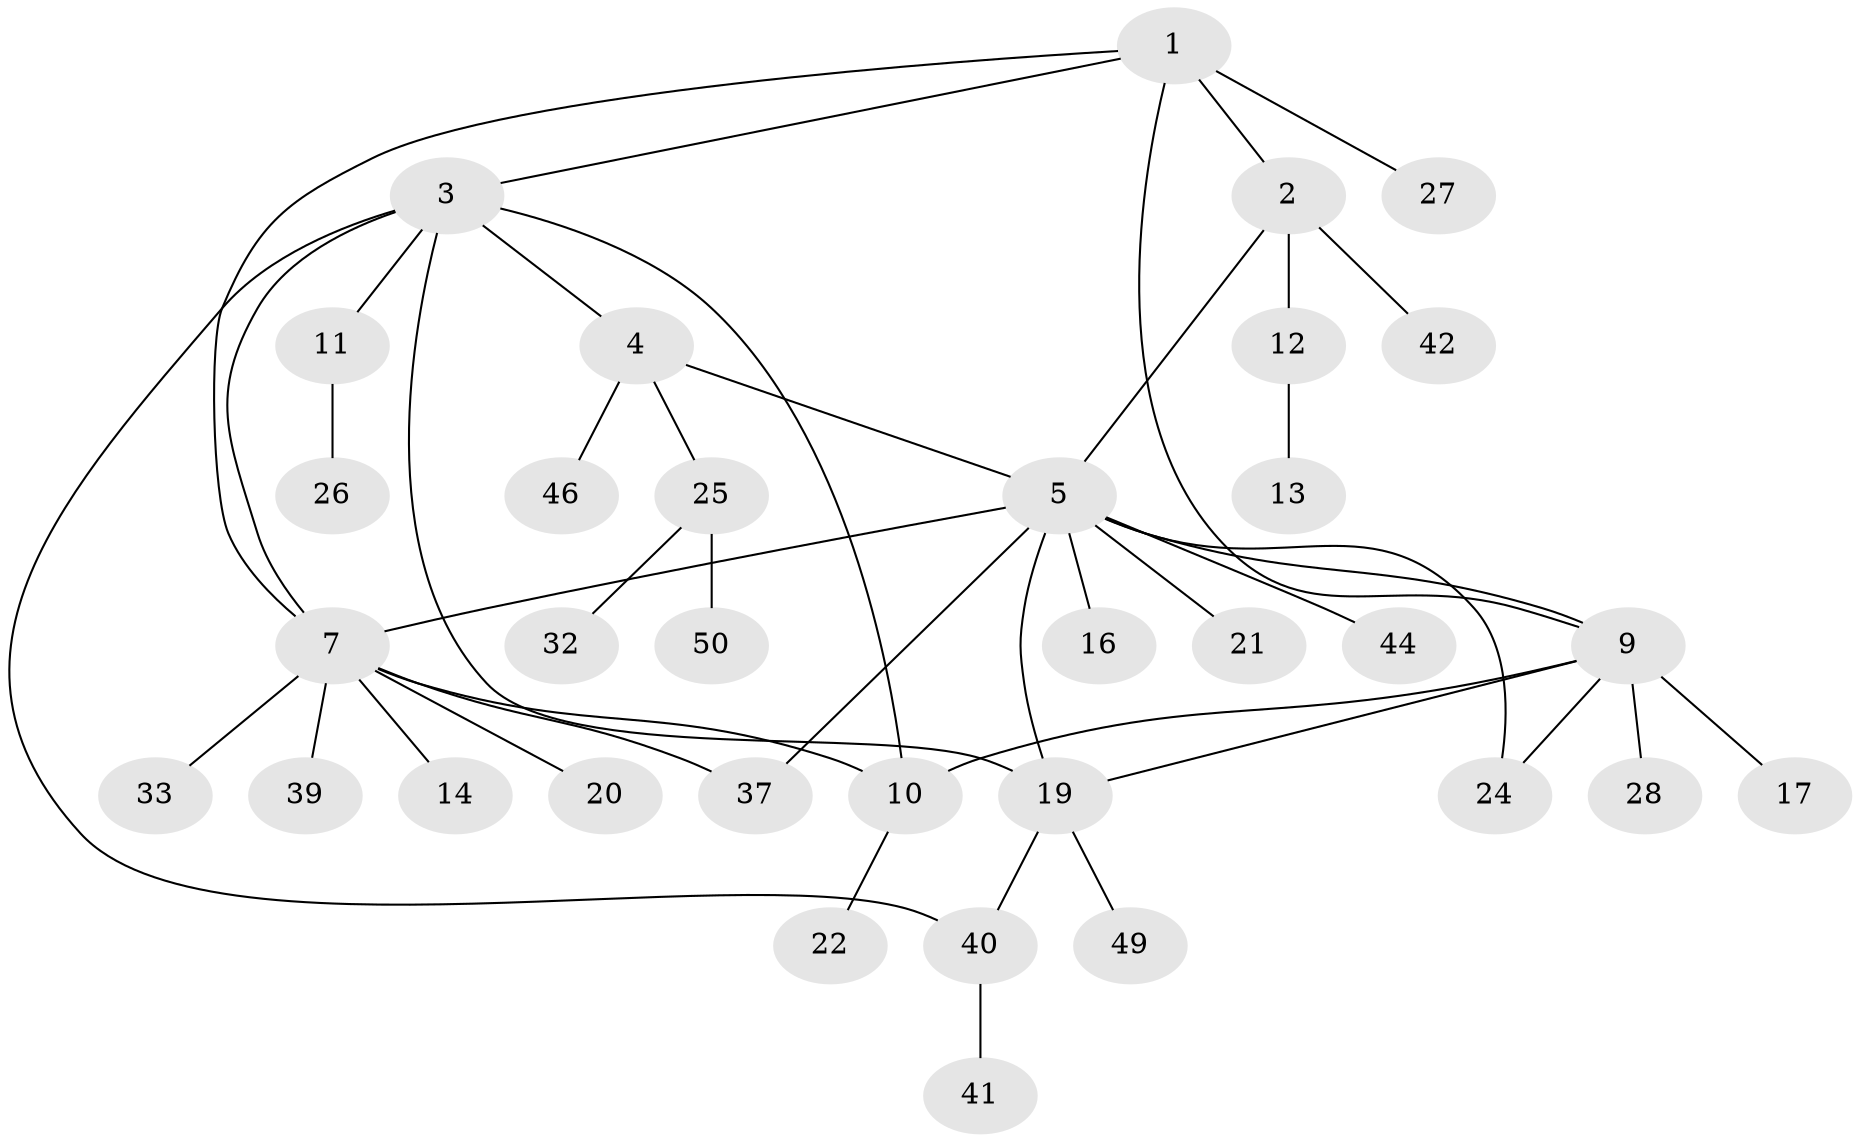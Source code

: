 // original degree distribution, {6: 0.057692307692307696, 5: 0.07692307692307693, 7: 0.038461538461538464, 8: 0.019230769230769232, 4: 0.038461538461538464, 3: 0.057692307692307696, 2: 0.19230769230769232, 1: 0.5192307692307693}
// Generated by graph-tools (version 1.1) at 2025/42/03/06/25 10:42:07]
// undirected, 34 vertices, 44 edges
graph export_dot {
graph [start="1"]
  node [color=gray90,style=filled];
  1 [super="+31"];
  2 [super="+15"];
  3 [super="+23"];
  4 [super="+43"];
  5 [super="+6"];
  7 [super="+8"];
  9 [super="+47"];
  10 [super="+18"];
  11 [super="+36"];
  12 [super="+51"];
  13 [super="+35"];
  14 [super="+34"];
  16;
  17 [super="+38"];
  19 [super="+30"];
  20;
  21;
  22;
  24;
  25 [super="+29"];
  26 [super="+48"];
  27;
  28;
  32;
  33 [super="+45"];
  37;
  39;
  40 [super="+52"];
  41;
  42;
  44;
  46;
  49;
  50;
  1 -- 2;
  1 -- 3;
  1 -- 7;
  1 -- 9;
  1 -- 27;
  2 -- 5;
  2 -- 12;
  2 -- 42;
  3 -- 4;
  3 -- 7;
  3 -- 10;
  3 -- 11;
  3 -- 19;
  3 -- 40;
  4 -- 25;
  4 -- 46;
  4 -- 5;
  5 -- 19;
  5 -- 21;
  5 -- 16;
  5 -- 37;
  5 -- 24;
  5 -- 9;
  5 -- 44;
  5 -- 7;
  7 -- 10;
  7 -- 37;
  7 -- 33;
  7 -- 20;
  7 -- 39;
  7 -- 14;
  9 -- 10;
  9 -- 17;
  9 -- 19;
  9 -- 24;
  9 -- 28;
  10 -- 22;
  11 -- 26;
  12 -- 13;
  19 -- 40;
  19 -- 49;
  25 -- 32;
  25 -- 50;
  40 -- 41;
}

